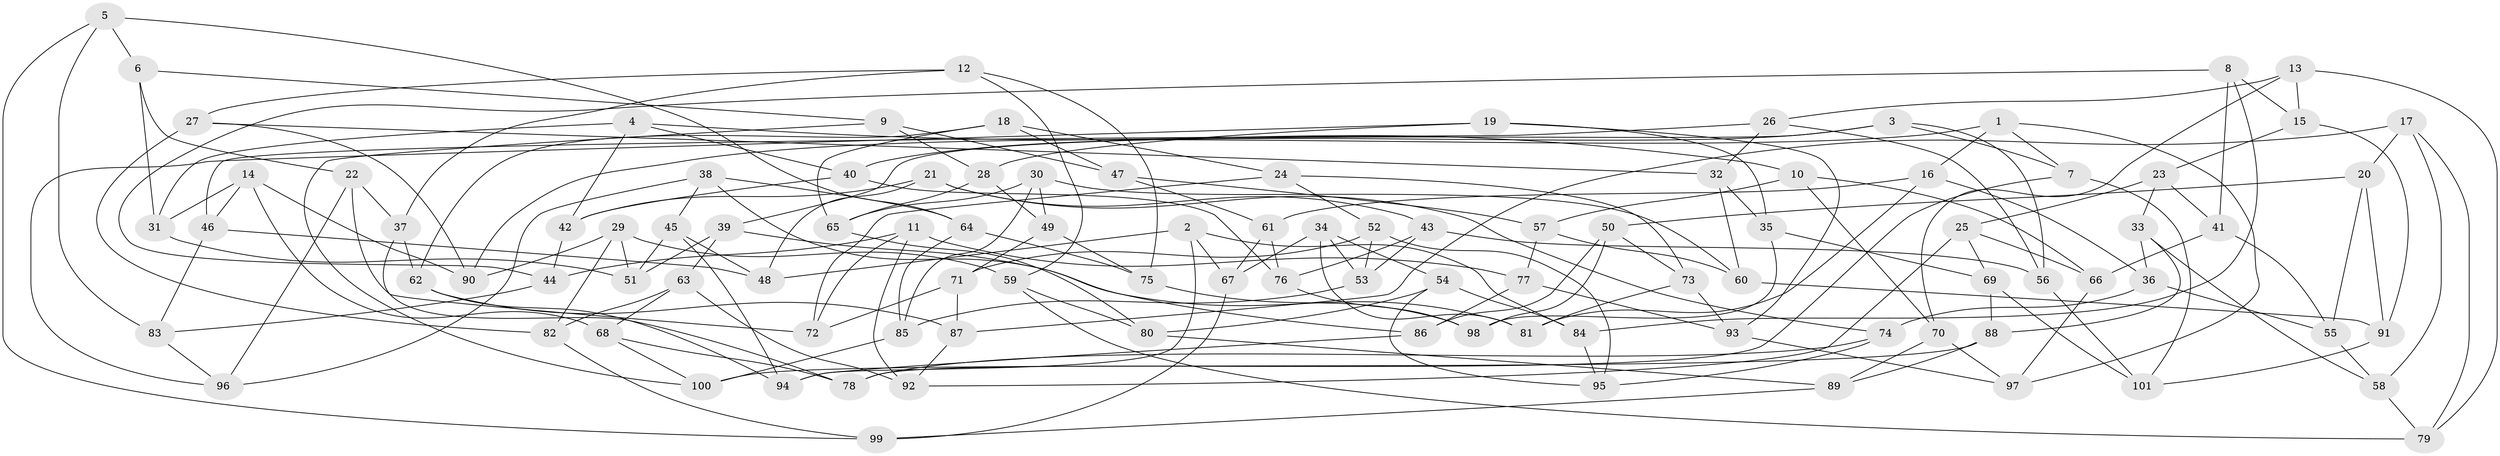 // coarse degree distribution, {7: 0.1, 4: 0.45, 2: 0.05, 5: 0.15, 6: 0.1, 9: 0.075, 8: 0.025, 12: 0.025, 3: 0.025}
// Generated by graph-tools (version 1.1) at 2025/04/03/04/25 22:04:08]
// undirected, 101 vertices, 202 edges
graph export_dot {
graph [start="1"]
  node [color=gray90,style=filled];
  1;
  2;
  3;
  4;
  5;
  6;
  7;
  8;
  9;
  10;
  11;
  12;
  13;
  14;
  15;
  16;
  17;
  18;
  19;
  20;
  21;
  22;
  23;
  24;
  25;
  26;
  27;
  28;
  29;
  30;
  31;
  32;
  33;
  34;
  35;
  36;
  37;
  38;
  39;
  40;
  41;
  42;
  43;
  44;
  45;
  46;
  47;
  48;
  49;
  50;
  51;
  52;
  53;
  54;
  55;
  56;
  57;
  58;
  59;
  60;
  61;
  62;
  63;
  64;
  65;
  66;
  67;
  68;
  69;
  70;
  71;
  72;
  73;
  74;
  75;
  76;
  77;
  78;
  79;
  80;
  81;
  82;
  83;
  84;
  85;
  86;
  87;
  88;
  89;
  90;
  91;
  92;
  93;
  94;
  95;
  96;
  97;
  98;
  99;
  100;
  101;
  1 -- 7;
  1 -- 90;
  1 -- 16;
  1 -- 97;
  2 -- 48;
  2 -- 67;
  2 -- 84;
  2 -- 94;
  3 -- 7;
  3 -- 40;
  3 -- 39;
  3 -- 56;
  4 -- 31;
  4 -- 40;
  4 -- 42;
  4 -- 10;
  5 -- 99;
  5 -- 83;
  5 -- 64;
  5 -- 6;
  6 -- 22;
  6 -- 31;
  6 -- 9;
  7 -- 101;
  7 -- 78;
  8 -- 84;
  8 -- 15;
  8 -- 44;
  8 -- 41;
  9 -- 47;
  9 -- 28;
  9 -- 100;
  10 -- 66;
  10 -- 57;
  10 -- 70;
  11 -- 77;
  11 -- 92;
  11 -- 72;
  11 -- 44;
  12 -- 27;
  12 -- 59;
  12 -- 37;
  12 -- 75;
  13 -- 70;
  13 -- 15;
  13 -- 26;
  13 -- 79;
  14 -- 90;
  14 -- 68;
  14 -- 46;
  14 -- 31;
  15 -- 23;
  15 -- 91;
  16 -- 61;
  16 -- 81;
  16 -- 36;
  17 -- 87;
  17 -- 79;
  17 -- 58;
  17 -- 20;
  18 -- 65;
  18 -- 47;
  18 -- 62;
  18 -- 24;
  19 -- 28;
  19 -- 96;
  19 -- 35;
  19 -- 93;
  20 -- 55;
  20 -- 50;
  20 -- 91;
  21 -- 43;
  21 -- 48;
  21 -- 42;
  21 -- 74;
  22 -- 96;
  22 -- 72;
  22 -- 37;
  23 -- 33;
  23 -- 41;
  23 -- 25;
  24 -- 52;
  24 -- 72;
  24 -- 73;
  25 -- 66;
  25 -- 92;
  25 -- 69;
  26 -- 46;
  26 -- 56;
  26 -- 32;
  27 -- 90;
  27 -- 82;
  27 -- 32;
  28 -- 49;
  28 -- 65;
  29 -- 82;
  29 -- 90;
  29 -- 59;
  29 -- 51;
  30 -- 85;
  30 -- 60;
  30 -- 49;
  30 -- 65;
  31 -- 51;
  32 -- 60;
  32 -- 35;
  33 -- 36;
  33 -- 88;
  33 -- 58;
  34 -- 53;
  34 -- 67;
  34 -- 81;
  34 -- 54;
  35 -- 98;
  35 -- 69;
  36 -- 74;
  36 -- 55;
  37 -- 78;
  37 -- 62;
  38 -- 45;
  38 -- 86;
  38 -- 96;
  38 -- 64;
  39 -- 81;
  39 -- 63;
  39 -- 51;
  40 -- 76;
  40 -- 42;
  41 -- 66;
  41 -- 55;
  42 -- 44;
  43 -- 76;
  43 -- 53;
  43 -- 56;
  44 -- 83;
  45 -- 94;
  45 -- 48;
  45 -- 51;
  46 -- 83;
  46 -- 48;
  47 -- 61;
  47 -- 57;
  49 -- 71;
  49 -- 75;
  50 -- 73;
  50 -- 98;
  50 -- 86;
  52 -- 53;
  52 -- 95;
  52 -- 71;
  53 -- 85;
  54 -- 95;
  54 -- 80;
  54 -- 84;
  55 -- 58;
  56 -- 101;
  57 -- 77;
  57 -- 60;
  58 -- 79;
  59 -- 79;
  59 -- 80;
  60 -- 91;
  61 -- 76;
  61 -- 67;
  62 -- 87;
  62 -- 94;
  63 -- 68;
  63 -- 92;
  63 -- 82;
  64 -- 75;
  64 -- 85;
  65 -- 80;
  66 -- 97;
  67 -- 99;
  68 -- 78;
  68 -- 100;
  69 -- 101;
  69 -- 88;
  70 -- 89;
  70 -- 97;
  71 -- 87;
  71 -- 72;
  73 -- 93;
  73 -- 81;
  74 -- 95;
  74 -- 78;
  75 -- 98;
  76 -- 98;
  77 -- 86;
  77 -- 93;
  80 -- 89;
  82 -- 99;
  83 -- 96;
  84 -- 95;
  85 -- 100;
  86 -- 94;
  87 -- 92;
  88 -- 89;
  88 -- 100;
  89 -- 99;
  91 -- 101;
  93 -- 97;
}
